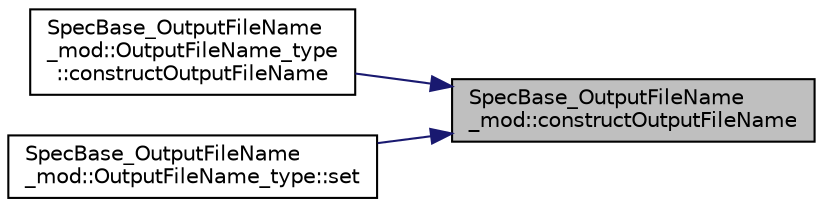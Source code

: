 digraph "SpecBase_OutputFileName_mod::constructOutputFileName"
{
 // LATEX_PDF_SIZE
  edge [fontname="Helvetica",fontsize="10",labelfontname="Helvetica",labelfontsize="10"];
  node [fontname="Helvetica",fontsize="10",shape=record];
  rankdir="RL";
  Node1 [label="SpecBase_OutputFileName\l_mod::constructOutputFileName",height=0.2,width=0.4,color="black", fillcolor="grey75", style="filled", fontcolor="black",tooltip=" "];
  Node1 -> Node2 [dir="back",color="midnightblue",fontsize="10",style="solid",fontname="Helvetica"];
  Node2 [label="SpecBase_OutputFileName\l_mod::OutputFileName_type\l::constructOutputFileName",height=0.2,width=0.4,color="black", fillcolor="white", style="filled",URL="$structSpecBase__OutputFileName__mod_1_1OutputFileName__type.html#af17c4b53f8b500c146b4a12f8a89031c",tooltip=" "];
  Node1 -> Node3 [dir="back",color="midnightblue",fontsize="10",style="solid",fontname="Helvetica"];
  Node3 [label="SpecBase_OutputFileName\l_mod::OutputFileName_type::set",height=0.2,width=0.4,color="black", fillcolor="white", style="filled",URL="$structSpecBase__OutputFileName__mod_1_1OutputFileName__type.html#a226351612919a721d2aa5a3850ce730d",tooltip=" "];
}
